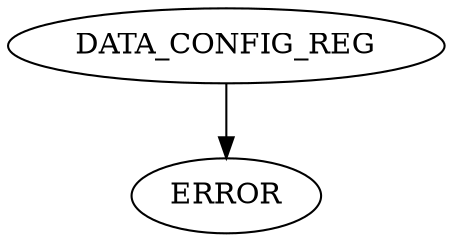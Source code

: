 strict digraph "" {
	DATA_CONFIG_REG	 [complexity=3,
		importance=0.0144861370922,
		rank=0.00482871236406];
	ERROR	 [complexity=0,
		importance=0.0072445610429,
		rank=0.0];
	DATA_CONFIG_REG -> ERROR;
}
